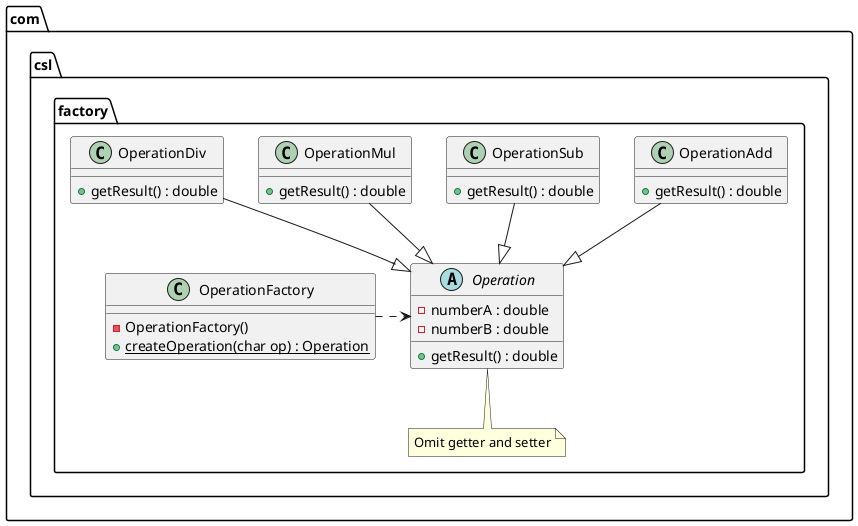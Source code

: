 @startuml
package com.csl.factory {
    abstract class Operation {
        - numberA : double
        - numberB : double
        + getResult() : double
    }
    class OperationAdd {
        + getResult() : double
    }
    class OperationSub {
        + getResult() : double
    }
    class OperationMul {
        + getResult() : double
    }
    class OperationDiv {
        + getResult() : double
    }
    class OperationFactory {
        - OperationFactory()
        + {static} createOperation(char op) : Operation
    }
    note bottom of Operation : Omit getter and setter
    OperationAdd --|> Operation
    OperationSub --|> Operation
    OperationMul --|> Operation
    OperationDiv --|> Operation
    OperationFactory .> Operation
}
@enduml

